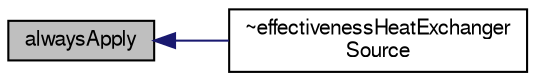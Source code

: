 digraph "alwaysApply"
{
  bgcolor="transparent";
  edge [fontname="FreeSans",fontsize="10",labelfontname="FreeSans",labelfontsize="10"];
  node [fontname="FreeSans",fontsize="10",shape=record];
  rankdir="LR";
  Node680 [label="alwaysApply",height=0.2,width=0.4,color="black", fillcolor="grey75", style="filled", fontcolor="black"];
  Node680 -> Node681 [dir="back",color="midnightblue",fontsize="10",style="solid",fontname="FreeSans"];
  Node681 [label="~effectivenessHeatExchanger\lSource",height=0.2,width=0.4,color="black",URL="$a23462.html#ad2f6a3e1683137b1104e5120ab4e8f3c",tooltip="Destructor. "];
}

